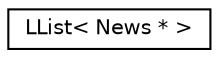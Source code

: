 digraph "Graphical Class Hierarchy"
{
 // LATEX_PDF_SIZE
  edge [fontname="Helvetica",fontsize="10",labelfontname="Helvetica",labelfontsize="10"];
  node [fontname="Helvetica",fontsize="10",shape=record];
  rankdir="LR";
  Node0 [label="LList\< News * \>",height=0.2,width=0.4,color="black", fillcolor="white", style="filled",URL="$classLList.html",tooltip=" "];
}
